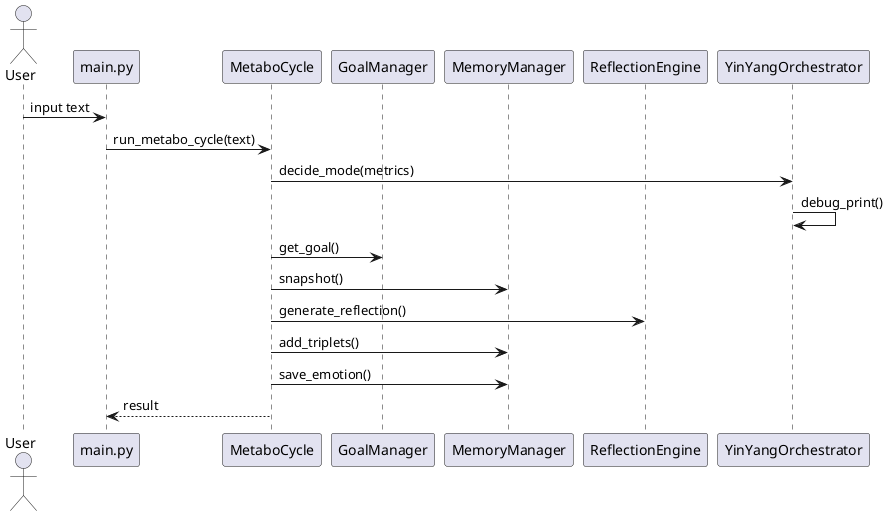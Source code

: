 @startuml
actor User
participant "main.py" as Main
participant MetaboCycle
participant GoalManager
participant MemoryManager
participant ReflectionEngine
participant YinYangOrchestrator
User -> Main: input text
Main -> MetaboCycle: run_metabo_cycle(text)
MetaboCycle -> YinYangOrchestrator: decide_mode(metrics)
YinYangOrchestrator -> YinYangOrchestrator: debug_print()
MetaboCycle -> GoalManager: get_goal()
MetaboCycle -> MemoryManager: snapshot()
MetaboCycle -> ReflectionEngine: generate_reflection()
MetaboCycle -> MemoryManager: add_triplets()
MetaboCycle -> MemoryManager: save_emotion()
MetaboCycle --> Main: result
@enduml
